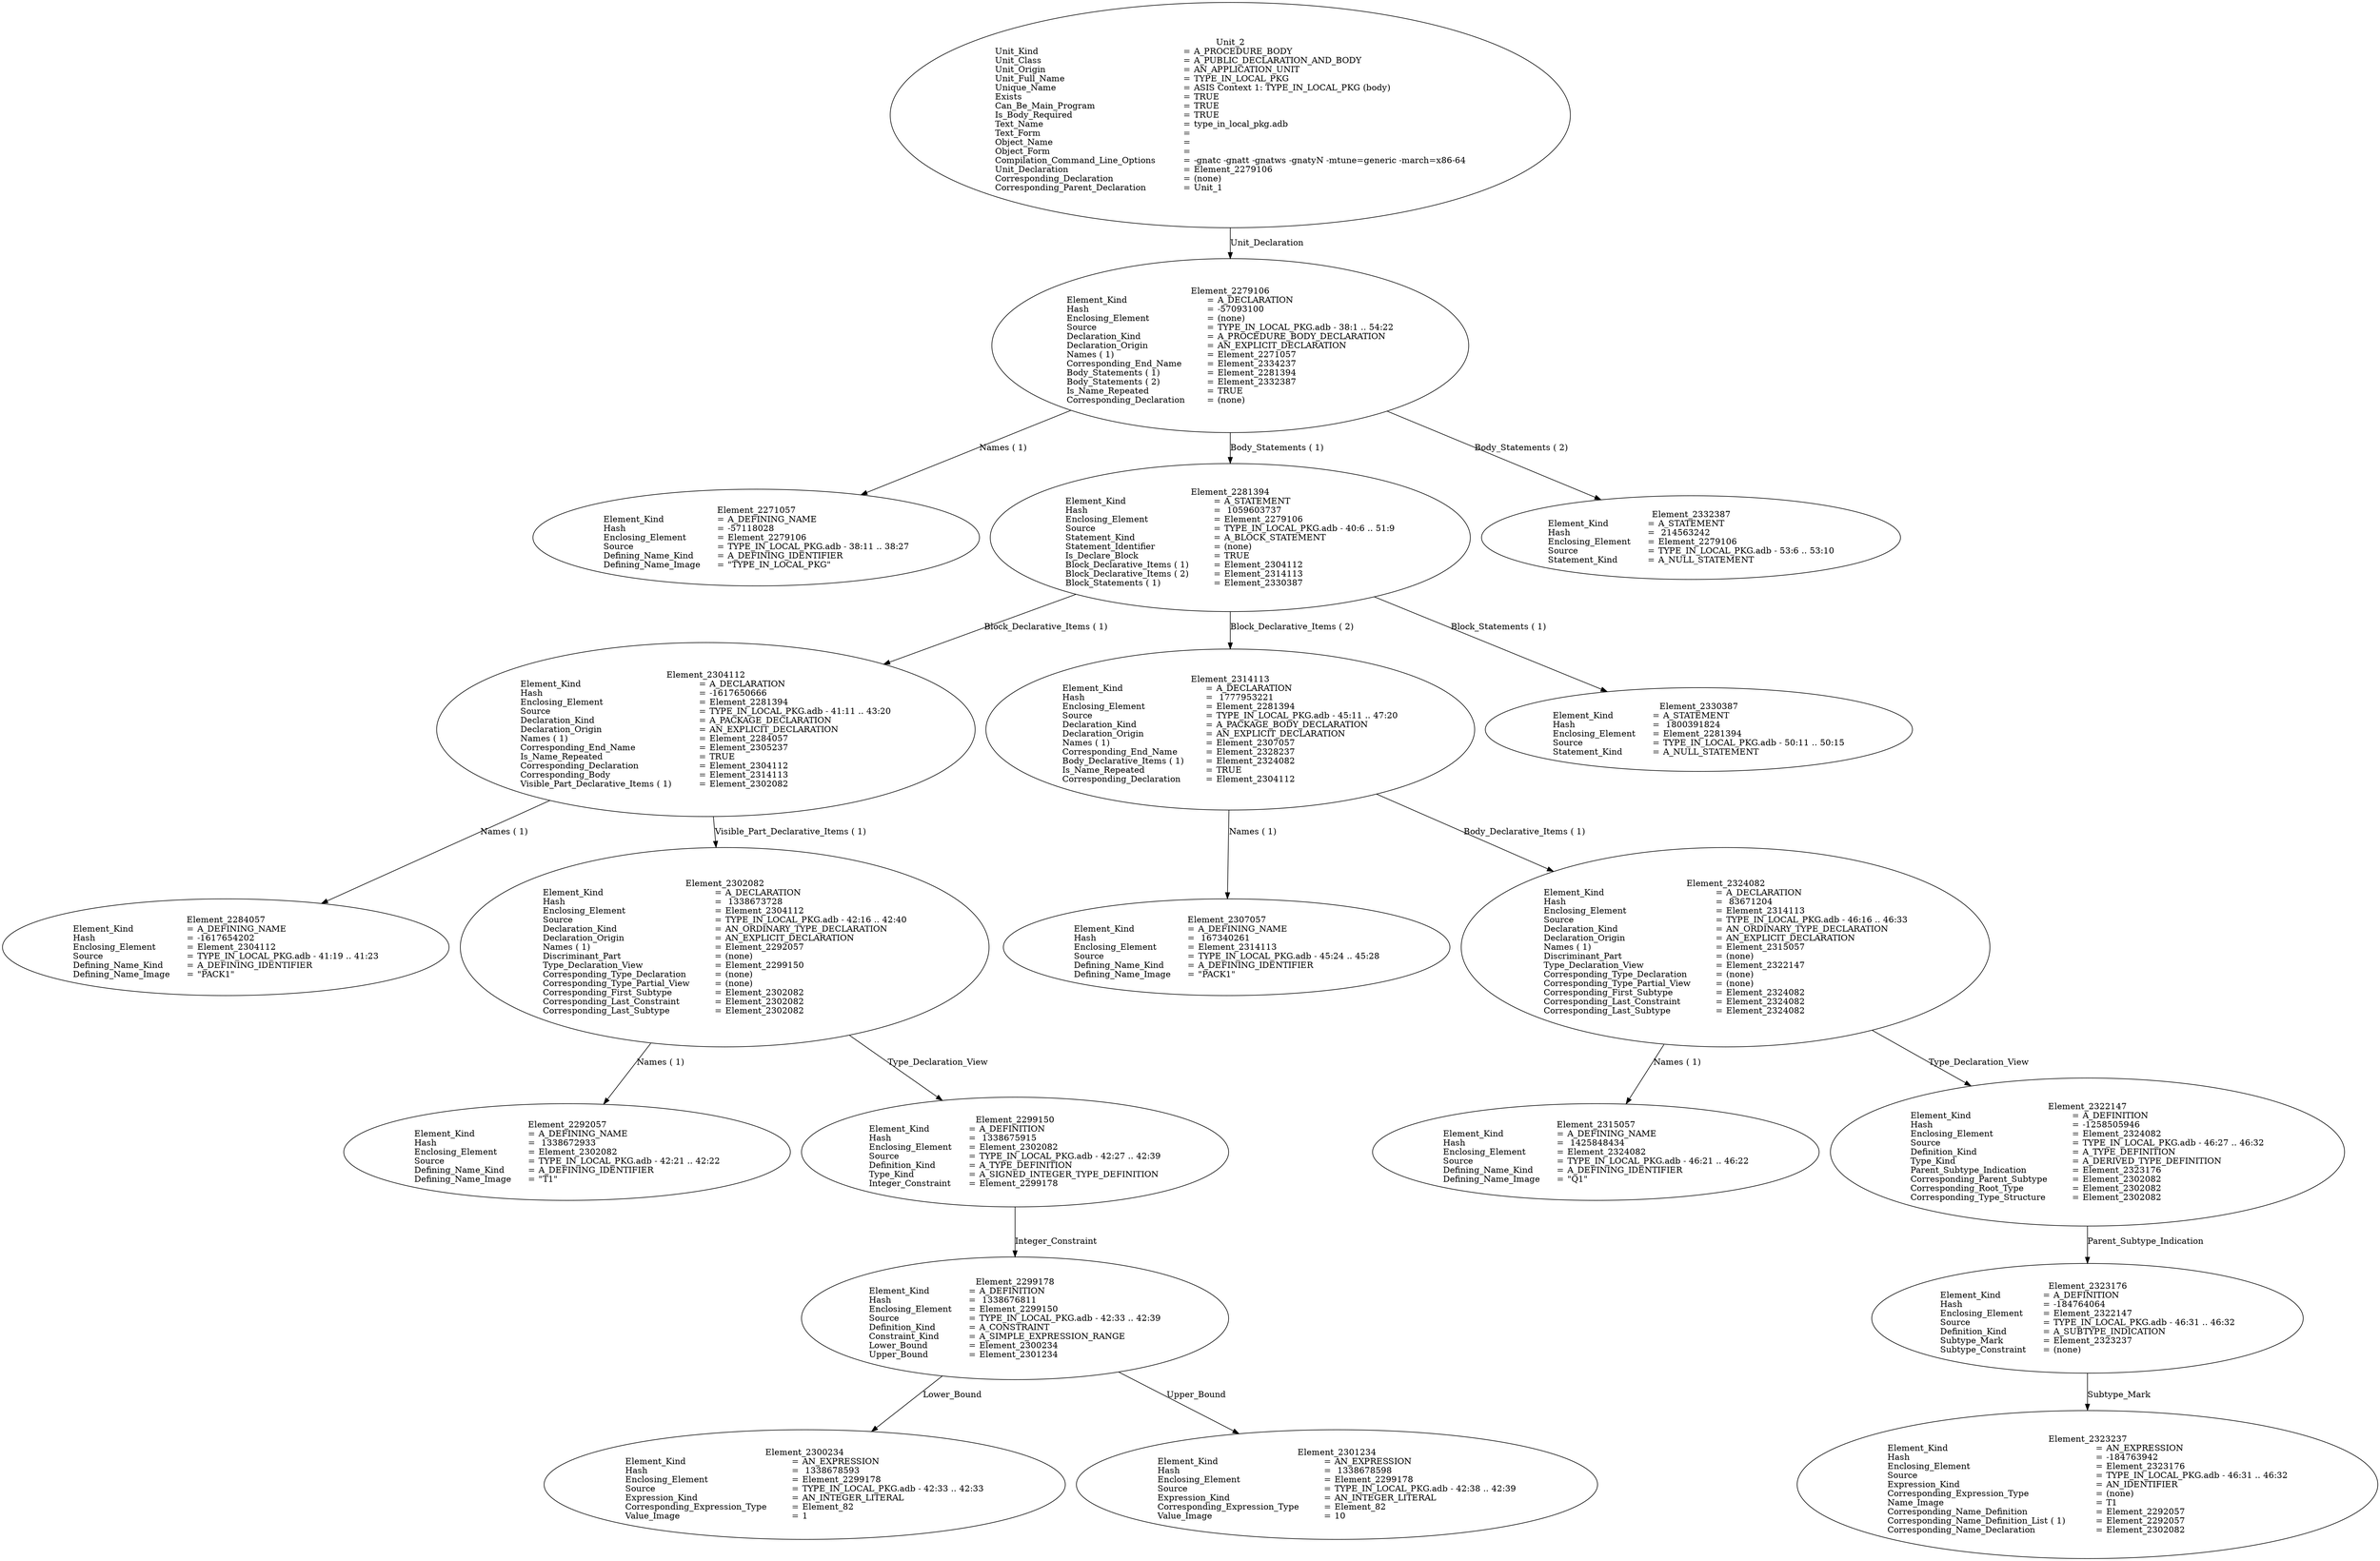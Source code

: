 digraph "type_in_local_pkg.adt" {
  Unit_2 -> Element_2279106
      [ label=Unit_Declaration ];
  Unit_2
      [ label=<<TABLE BORDER="0" CELLBORDER="0" CELLSPACING="0" CELLPADDING="0"> 
          <TR><TD COLSPAN="3">Unit_2</TD></TR>
          <TR><TD ALIGN="LEFT">Unit_Kind   </TD><TD> = </TD><TD ALIGN="LEFT">A_PROCEDURE_BODY</TD></TR>
          <TR><TD ALIGN="LEFT">Unit_Class   </TD><TD> = </TD><TD ALIGN="LEFT">A_PUBLIC_DECLARATION_AND_BODY</TD></TR>
          <TR><TD ALIGN="LEFT">Unit_Origin   </TD><TD> = </TD><TD ALIGN="LEFT">AN_APPLICATION_UNIT</TD></TR>
          <TR><TD ALIGN="LEFT">Unit_Full_Name    </TD><TD> = </TD><TD ALIGN="LEFT">TYPE_IN_LOCAL_PKG</TD></TR>
          <TR><TD ALIGN="LEFT">Unique_Name   </TD><TD> = </TD><TD ALIGN="LEFT">ASIS Context 1: TYPE_IN_LOCAL_PKG (body)</TD></TR>
          <TR><TD ALIGN="LEFT">Exists  </TD><TD> = </TD><TD ALIGN="LEFT">TRUE</TD></TR>
          <TR><TD ALIGN="LEFT">Can_Be_Main_Program     </TD><TD> = </TD><TD ALIGN="LEFT">TRUE</TD></TR>
          <TR><TD ALIGN="LEFT">Is_Body_Required     </TD><TD> = </TD><TD ALIGN="LEFT">TRUE</TD></TR>
          <TR><TD ALIGN="LEFT">Text_Name   </TD><TD> = </TD><TD ALIGN="LEFT">type_in_local_pkg.adb</TD></TR>
          <TR><TD ALIGN="LEFT">Text_Form   </TD><TD> = </TD><TD ALIGN="LEFT"></TD></TR>
          <TR><TD ALIGN="LEFT">Object_Name   </TD><TD> = </TD><TD ALIGN="LEFT"></TD></TR>
          <TR><TD ALIGN="LEFT">Object_Form   </TD><TD> = </TD><TD ALIGN="LEFT"></TD></TR>
          <TR><TD ALIGN="LEFT">Compilation_Command_Line_Options         </TD><TD> = </TD><TD ALIGN="LEFT">-gnatc -gnatt -gnatws -gnatyN -mtune=generic -march=x86-64</TD></TR>
          <TR><TD ALIGN="LEFT">Unit_Declaration     </TD><TD> = </TD><TD ALIGN="LEFT">Element_2279106</TD></TR>
          <TR><TD ALIGN="LEFT">Corresponding_Declaration       </TD><TD> = </TD><TD ALIGN="LEFT">(none)</TD></TR>
          <TR><TD ALIGN="LEFT">Corresponding_Parent_Declaration         </TD><TD> = </TD><TD ALIGN="LEFT">Unit_1</TD></TR>
          </TABLE>> ];
  Element_2279106 -> Element_2271057
      [ label="Names ( 1)" ];
  Element_2279106 -> Element_2281394
      [ label="Body_Statements ( 1)" ];
  Element_2279106 -> Element_2332387
      [ label="Body_Statements ( 2)" ];
  Element_2279106
      [ label=<<TABLE BORDER="0" CELLBORDER="0" CELLSPACING="0" CELLPADDING="0"> 
          <TR><TD COLSPAN="3">Element_2279106</TD></TR>
          <TR><TD ALIGN="LEFT">Element_Kind    </TD><TD> = </TD><TD ALIGN="LEFT">A_DECLARATION</TD></TR>
          <TR><TD ALIGN="LEFT">Hash  </TD><TD> = </TD><TD ALIGN="LEFT">-57093100</TD></TR>
          <TR><TD ALIGN="LEFT">Enclosing_Element     </TD><TD> = </TD><TD ALIGN="LEFT">(none)</TD></TR>
          <TR><TD ALIGN="LEFT">Source  </TD><TD> = </TD><TD ALIGN="LEFT">TYPE_IN_LOCAL_PKG.adb - 38:1 .. 54:22</TD></TR>
          <TR><TD ALIGN="LEFT">Declaration_Kind     </TD><TD> = </TD><TD ALIGN="LEFT">A_PROCEDURE_BODY_DECLARATION</TD></TR>
          <TR><TD ALIGN="LEFT">Declaration_Origin     </TD><TD> = </TD><TD ALIGN="LEFT">AN_EXPLICIT_DECLARATION</TD></TR>
          <TR><TD ALIGN="LEFT">Names ( 1)   </TD><TD> = </TD><TD ALIGN="LEFT">Element_2271057</TD></TR>
          <TR><TD ALIGN="LEFT">Corresponding_End_Name      </TD><TD> = </TD><TD ALIGN="LEFT">Element_2334237</TD></TR>
          <TR><TD ALIGN="LEFT">Body_Statements ( 1)      </TD><TD> = </TD><TD ALIGN="LEFT">Element_2281394</TD></TR>
          <TR><TD ALIGN="LEFT">Body_Statements ( 2)      </TD><TD> = </TD><TD ALIGN="LEFT">Element_2332387</TD></TR>
          <TR><TD ALIGN="LEFT">Is_Name_Repeated     </TD><TD> = </TD><TD ALIGN="LEFT">TRUE</TD></TR>
          <TR><TD ALIGN="LEFT">Corresponding_Declaration       </TD><TD> = </TD><TD ALIGN="LEFT">(none)</TD></TR>
          </TABLE>> ];
  Element_2271057
      [ label=<<TABLE BORDER="0" CELLBORDER="0" CELLSPACING="0" CELLPADDING="0"> 
          <TR><TD COLSPAN="3">Element_2271057</TD></TR>
          <TR><TD ALIGN="LEFT">Element_Kind    </TD><TD> = </TD><TD ALIGN="LEFT">A_DEFINING_NAME</TD></TR>
          <TR><TD ALIGN="LEFT">Hash  </TD><TD> = </TD><TD ALIGN="LEFT">-57118028</TD></TR>
          <TR><TD ALIGN="LEFT">Enclosing_Element     </TD><TD> = </TD><TD ALIGN="LEFT">Element_2279106</TD></TR>
          <TR><TD ALIGN="LEFT">Source  </TD><TD> = </TD><TD ALIGN="LEFT">TYPE_IN_LOCAL_PKG.adb - 38:11 .. 38:27</TD></TR>
          <TR><TD ALIGN="LEFT">Defining_Name_Kind     </TD><TD> = </TD><TD ALIGN="LEFT">A_DEFINING_IDENTIFIER</TD></TR>
          <TR><TD ALIGN="LEFT">Defining_Name_Image     </TD><TD> = </TD><TD ALIGN="LEFT">"TYPE_IN_LOCAL_PKG"</TD></TR>
          </TABLE>> ];
  Element_2281394 -> Element_2304112
      [ label="Block_Declarative_Items ( 1)" ];
  Element_2281394 -> Element_2314113
      [ label="Block_Declarative_Items ( 2)" ];
  Element_2281394 -> Element_2330387
      [ label="Block_Statements ( 1)" ];
  Element_2281394
      [ label=<<TABLE BORDER="0" CELLBORDER="0" CELLSPACING="0" CELLPADDING="0"> 
          <TR><TD COLSPAN="3">Element_2281394</TD></TR>
          <TR><TD ALIGN="LEFT">Element_Kind    </TD><TD> = </TD><TD ALIGN="LEFT">A_STATEMENT</TD></TR>
          <TR><TD ALIGN="LEFT">Hash  </TD><TD> = </TD><TD ALIGN="LEFT"> 1059603737</TD></TR>
          <TR><TD ALIGN="LEFT">Enclosing_Element     </TD><TD> = </TD><TD ALIGN="LEFT">Element_2279106</TD></TR>
          <TR><TD ALIGN="LEFT">Source  </TD><TD> = </TD><TD ALIGN="LEFT">TYPE_IN_LOCAL_PKG.adb - 40:6 .. 51:9</TD></TR>
          <TR><TD ALIGN="LEFT">Statement_Kind    </TD><TD> = </TD><TD ALIGN="LEFT">A_BLOCK_STATEMENT</TD></TR>
          <TR><TD ALIGN="LEFT">Statement_Identifier      </TD><TD> = </TD><TD ALIGN="LEFT">(none)</TD></TR>
          <TR><TD ALIGN="LEFT">Is_Declare_Block     </TD><TD> = </TD><TD ALIGN="LEFT">TRUE</TD></TR>
          <TR><TD ALIGN="LEFT">Block_Declarative_Items ( 1)        </TD><TD> = </TD><TD ALIGN="LEFT">Element_2304112</TD></TR>
          <TR><TD ALIGN="LEFT">Block_Declarative_Items ( 2)        </TD><TD> = </TD><TD ALIGN="LEFT">Element_2314113</TD></TR>
          <TR><TD ALIGN="LEFT">Block_Statements ( 1)      </TD><TD> = </TD><TD ALIGN="LEFT">Element_2330387</TD></TR>
          </TABLE>> ];
  Element_2304112 -> Element_2284057
      [ label="Names ( 1)" ];
  Element_2304112 -> Element_2302082
      [ label="Visible_Part_Declarative_Items ( 1)" ];
  Element_2304112
      [ label=<<TABLE BORDER="0" CELLBORDER="0" CELLSPACING="0" CELLPADDING="0"> 
          <TR><TD COLSPAN="3">Element_2304112</TD></TR>
          <TR><TD ALIGN="LEFT">Element_Kind    </TD><TD> = </TD><TD ALIGN="LEFT">A_DECLARATION</TD></TR>
          <TR><TD ALIGN="LEFT">Hash  </TD><TD> = </TD><TD ALIGN="LEFT">-1617650666</TD></TR>
          <TR><TD ALIGN="LEFT">Enclosing_Element     </TD><TD> = </TD><TD ALIGN="LEFT">Element_2281394</TD></TR>
          <TR><TD ALIGN="LEFT">Source  </TD><TD> = </TD><TD ALIGN="LEFT">TYPE_IN_LOCAL_PKG.adb - 41:11 .. 43:20</TD></TR>
          <TR><TD ALIGN="LEFT">Declaration_Kind     </TD><TD> = </TD><TD ALIGN="LEFT">A_PACKAGE_DECLARATION</TD></TR>
          <TR><TD ALIGN="LEFT">Declaration_Origin     </TD><TD> = </TD><TD ALIGN="LEFT">AN_EXPLICIT_DECLARATION</TD></TR>
          <TR><TD ALIGN="LEFT">Names ( 1)   </TD><TD> = </TD><TD ALIGN="LEFT">Element_2284057</TD></TR>
          <TR><TD ALIGN="LEFT">Corresponding_End_Name      </TD><TD> = </TD><TD ALIGN="LEFT">Element_2305237</TD></TR>
          <TR><TD ALIGN="LEFT">Is_Name_Repeated     </TD><TD> = </TD><TD ALIGN="LEFT">TRUE</TD></TR>
          <TR><TD ALIGN="LEFT">Corresponding_Declaration       </TD><TD> = </TD><TD ALIGN="LEFT">Element_2304112</TD></TR>
          <TR><TD ALIGN="LEFT">Corresponding_Body     </TD><TD> = </TD><TD ALIGN="LEFT">Element_2314113</TD></TR>
          <TR><TD ALIGN="LEFT">Visible_Part_Declarative_Items ( 1)         </TD><TD> = </TD><TD ALIGN="LEFT">Element_2302082</TD></TR>
          </TABLE>> ];
  Element_2284057
      [ label=<<TABLE BORDER="0" CELLBORDER="0" CELLSPACING="0" CELLPADDING="0"> 
          <TR><TD COLSPAN="3">Element_2284057</TD></TR>
          <TR><TD ALIGN="LEFT">Element_Kind    </TD><TD> = </TD><TD ALIGN="LEFT">A_DEFINING_NAME</TD></TR>
          <TR><TD ALIGN="LEFT">Hash  </TD><TD> = </TD><TD ALIGN="LEFT">-1617654202</TD></TR>
          <TR><TD ALIGN="LEFT">Enclosing_Element     </TD><TD> = </TD><TD ALIGN="LEFT">Element_2304112</TD></TR>
          <TR><TD ALIGN="LEFT">Source  </TD><TD> = </TD><TD ALIGN="LEFT">TYPE_IN_LOCAL_PKG.adb - 41:19 .. 41:23</TD></TR>
          <TR><TD ALIGN="LEFT">Defining_Name_Kind     </TD><TD> = </TD><TD ALIGN="LEFT">A_DEFINING_IDENTIFIER</TD></TR>
          <TR><TD ALIGN="LEFT">Defining_Name_Image     </TD><TD> = </TD><TD ALIGN="LEFT">"PACK1"</TD></TR>
          </TABLE>> ];
  Element_2302082 -> Element_2292057
      [ label="Names ( 1)" ];
  Element_2302082 -> Element_2299150
      [ label=Type_Declaration_View ];
  Element_2302082
      [ label=<<TABLE BORDER="0" CELLBORDER="0" CELLSPACING="0" CELLPADDING="0"> 
          <TR><TD COLSPAN="3">Element_2302082</TD></TR>
          <TR><TD ALIGN="LEFT">Element_Kind    </TD><TD> = </TD><TD ALIGN="LEFT">A_DECLARATION</TD></TR>
          <TR><TD ALIGN="LEFT">Hash  </TD><TD> = </TD><TD ALIGN="LEFT"> 1338673728</TD></TR>
          <TR><TD ALIGN="LEFT">Enclosing_Element     </TD><TD> = </TD><TD ALIGN="LEFT">Element_2304112</TD></TR>
          <TR><TD ALIGN="LEFT">Source  </TD><TD> = </TD><TD ALIGN="LEFT">TYPE_IN_LOCAL_PKG.adb - 42:16 .. 42:40</TD></TR>
          <TR><TD ALIGN="LEFT">Declaration_Kind     </TD><TD> = </TD><TD ALIGN="LEFT">AN_ORDINARY_TYPE_DECLARATION</TD></TR>
          <TR><TD ALIGN="LEFT">Declaration_Origin     </TD><TD> = </TD><TD ALIGN="LEFT">AN_EXPLICIT_DECLARATION</TD></TR>
          <TR><TD ALIGN="LEFT">Names ( 1)   </TD><TD> = </TD><TD ALIGN="LEFT">Element_2292057</TD></TR>
          <TR><TD ALIGN="LEFT">Discriminant_Part     </TD><TD> = </TD><TD ALIGN="LEFT">(none)</TD></TR>
          <TR><TD ALIGN="LEFT">Type_Declaration_View      </TD><TD> = </TD><TD ALIGN="LEFT">Element_2299150</TD></TR>
          <TR><TD ALIGN="LEFT">Corresponding_Type_Declaration        </TD><TD> = </TD><TD ALIGN="LEFT">(none)</TD></TR>
          <TR><TD ALIGN="LEFT">Corresponding_Type_Partial_View        </TD><TD> = </TD><TD ALIGN="LEFT">(none)</TD></TR>
          <TR><TD ALIGN="LEFT">Corresponding_First_Subtype       </TD><TD> = </TD><TD ALIGN="LEFT">Element_2302082</TD></TR>
          <TR><TD ALIGN="LEFT">Corresponding_Last_Constraint        </TD><TD> = </TD><TD ALIGN="LEFT">Element_2302082</TD></TR>
          <TR><TD ALIGN="LEFT">Corresponding_Last_Subtype       </TD><TD> = </TD><TD ALIGN="LEFT">Element_2302082</TD></TR>
          </TABLE>> ];
  Element_2292057
      [ label=<<TABLE BORDER="0" CELLBORDER="0" CELLSPACING="0" CELLPADDING="0"> 
          <TR><TD COLSPAN="3">Element_2292057</TD></TR>
          <TR><TD ALIGN="LEFT">Element_Kind    </TD><TD> = </TD><TD ALIGN="LEFT">A_DEFINING_NAME</TD></TR>
          <TR><TD ALIGN="LEFT">Hash  </TD><TD> = </TD><TD ALIGN="LEFT"> 1338672933</TD></TR>
          <TR><TD ALIGN="LEFT">Enclosing_Element     </TD><TD> = </TD><TD ALIGN="LEFT">Element_2302082</TD></TR>
          <TR><TD ALIGN="LEFT">Source  </TD><TD> = </TD><TD ALIGN="LEFT">TYPE_IN_LOCAL_PKG.adb - 42:21 .. 42:22</TD></TR>
          <TR><TD ALIGN="LEFT">Defining_Name_Kind     </TD><TD> = </TD><TD ALIGN="LEFT">A_DEFINING_IDENTIFIER</TD></TR>
          <TR><TD ALIGN="LEFT">Defining_Name_Image     </TD><TD> = </TD><TD ALIGN="LEFT">"T1"</TD></TR>
          </TABLE>> ];
  Element_2299150 -> Element_2299178
      [ label=Integer_Constraint ];
  Element_2299150
      [ label=<<TABLE BORDER="0" CELLBORDER="0" CELLSPACING="0" CELLPADDING="0"> 
          <TR><TD COLSPAN="3">Element_2299150</TD></TR>
          <TR><TD ALIGN="LEFT">Element_Kind    </TD><TD> = </TD><TD ALIGN="LEFT">A_DEFINITION</TD></TR>
          <TR><TD ALIGN="LEFT">Hash  </TD><TD> = </TD><TD ALIGN="LEFT"> 1338675915</TD></TR>
          <TR><TD ALIGN="LEFT">Enclosing_Element     </TD><TD> = </TD><TD ALIGN="LEFT">Element_2302082</TD></TR>
          <TR><TD ALIGN="LEFT">Source  </TD><TD> = </TD><TD ALIGN="LEFT">TYPE_IN_LOCAL_PKG.adb - 42:27 .. 42:39</TD></TR>
          <TR><TD ALIGN="LEFT">Definition_Kind    </TD><TD> = </TD><TD ALIGN="LEFT">A_TYPE_DEFINITION</TD></TR>
          <TR><TD ALIGN="LEFT">Type_Kind   </TD><TD> = </TD><TD ALIGN="LEFT">A_SIGNED_INTEGER_TYPE_DEFINITION</TD></TR>
          <TR><TD ALIGN="LEFT">Integer_Constraint     </TD><TD> = </TD><TD ALIGN="LEFT">Element_2299178</TD></TR>
          </TABLE>> ];
  Element_2299178 -> Element_2300234
      [ label=Lower_Bound ];
  Element_2299178 -> Element_2301234
      [ label=Upper_Bound ];
  Element_2299178
      [ label=<<TABLE BORDER="0" CELLBORDER="0" CELLSPACING="0" CELLPADDING="0"> 
          <TR><TD COLSPAN="3">Element_2299178</TD></TR>
          <TR><TD ALIGN="LEFT">Element_Kind    </TD><TD> = </TD><TD ALIGN="LEFT">A_DEFINITION</TD></TR>
          <TR><TD ALIGN="LEFT">Hash  </TD><TD> = </TD><TD ALIGN="LEFT"> 1338676811</TD></TR>
          <TR><TD ALIGN="LEFT">Enclosing_Element     </TD><TD> = </TD><TD ALIGN="LEFT">Element_2299150</TD></TR>
          <TR><TD ALIGN="LEFT">Source  </TD><TD> = </TD><TD ALIGN="LEFT">TYPE_IN_LOCAL_PKG.adb - 42:33 .. 42:39</TD></TR>
          <TR><TD ALIGN="LEFT">Definition_Kind    </TD><TD> = </TD><TD ALIGN="LEFT">A_CONSTRAINT</TD></TR>
          <TR><TD ALIGN="LEFT">Constraint_Kind    </TD><TD> = </TD><TD ALIGN="LEFT">A_SIMPLE_EXPRESSION_RANGE</TD></TR>
          <TR><TD ALIGN="LEFT">Lower_Bound   </TD><TD> = </TD><TD ALIGN="LEFT">Element_2300234</TD></TR>
          <TR><TD ALIGN="LEFT">Upper_Bound   </TD><TD> = </TD><TD ALIGN="LEFT">Element_2301234</TD></TR>
          </TABLE>> ];
  Element_2300234
      [ label=<<TABLE BORDER="0" CELLBORDER="0" CELLSPACING="0" CELLPADDING="0"> 
          <TR><TD COLSPAN="3">Element_2300234</TD></TR>
          <TR><TD ALIGN="LEFT">Element_Kind    </TD><TD> = </TD><TD ALIGN="LEFT">AN_EXPRESSION</TD></TR>
          <TR><TD ALIGN="LEFT">Hash  </TD><TD> = </TD><TD ALIGN="LEFT"> 1338678593</TD></TR>
          <TR><TD ALIGN="LEFT">Enclosing_Element     </TD><TD> = </TD><TD ALIGN="LEFT">Element_2299178</TD></TR>
          <TR><TD ALIGN="LEFT">Source  </TD><TD> = </TD><TD ALIGN="LEFT">TYPE_IN_LOCAL_PKG.adb - 42:33 .. 42:33</TD></TR>
          <TR><TD ALIGN="LEFT">Expression_Kind    </TD><TD> = </TD><TD ALIGN="LEFT">AN_INTEGER_LITERAL</TD></TR>
          <TR><TD ALIGN="LEFT">Corresponding_Expression_Type        </TD><TD> = </TD><TD ALIGN="LEFT">Element_82</TD></TR>
          <TR><TD ALIGN="LEFT">Value_Image   </TD><TD> = </TD><TD ALIGN="LEFT">1</TD></TR>
          </TABLE>> ];
  Element_2301234
      [ label=<<TABLE BORDER="0" CELLBORDER="0" CELLSPACING="0" CELLPADDING="0"> 
          <TR><TD COLSPAN="3">Element_2301234</TD></TR>
          <TR><TD ALIGN="LEFT">Element_Kind    </TD><TD> = </TD><TD ALIGN="LEFT">AN_EXPRESSION</TD></TR>
          <TR><TD ALIGN="LEFT">Hash  </TD><TD> = </TD><TD ALIGN="LEFT"> 1338678598</TD></TR>
          <TR><TD ALIGN="LEFT">Enclosing_Element     </TD><TD> = </TD><TD ALIGN="LEFT">Element_2299178</TD></TR>
          <TR><TD ALIGN="LEFT">Source  </TD><TD> = </TD><TD ALIGN="LEFT">TYPE_IN_LOCAL_PKG.adb - 42:38 .. 42:39</TD></TR>
          <TR><TD ALIGN="LEFT">Expression_Kind    </TD><TD> = </TD><TD ALIGN="LEFT">AN_INTEGER_LITERAL</TD></TR>
          <TR><TD ALIGN="LEFT">Corresponding_Expression_Type        </TD><TD> = </TD><TD ALIGN="LEFT">Element_82</TD></TR>
          <TR><TD ALIGN="LEFT">Value_Image   </TD><TD> = </TD><TD ALIGN="LEFT">10</TD></TR>
          </TABLE>> ];
  Element_2314113 -> Element_2307057
      [ label="Names ( 1)" ];
  Element_2314113 -> Element_2324082
      [ label="Body_Declarative_Items ( 1)" ];
  Element_2314113
      [ label=<<TABLE BORDER="0" CELLBORDER="0" CELLSPACING="0" CELLPADDING="0"> 
          <TR><TD COLSPAN="3">Element_2314113</TD></TR>
          <TR><TD ALIGN="LEFT">Element_Kind    </TD><TD> = </TD><TD ALIGN="LEFT">A_DECLARATION</TD></TR>
          <TR><TD ALIGN="LEFT">Hash  </TD><TD> = </TD><TD ALIGN="LEFT"> 1777953221</TD></TR>
          <TR><TD ALIGN="LEFT">Enclosing_Element     </TD><TD> = </TD><TD ALIGN="LEFT">Element_2281394</TD></TR>
          <TR><TD ALIGN="LEFT">Source  </TD><TD> = </TD><TD ALIGN="LEFT">TYPE_IN_LOCAL_PKG.adb - 45:11 .. 47:20</TD></TR>
          <TR><TD ALIGN="LEFT">Declaration_Kind     </TD><TD> = </TD><TD ALIGN="LEFT">A_PACKAGE_BODY_DECLARATION</TD></TR>
          <TR><TD ALIGN="LEFT">Declaration_Origin     </TD><TD> = </TD><TD ALIGN="LEFT">AN_EXPLICIT_DECLARATION</TD></TR>
          <TR><TD ALIGN="LEFT">Names ( 1)   </TD><TD> = </TD><TD ALIGN="LEFT">Element_2307057</TD></TR>
          <TR><TD ALIGN="LEFT">Corresponding_End_Name      </TD><TD> = </TD><TD ALIGN="LEFT">Element_2328237</TD></TR>
          <TR><TD ALIGN="LEFT">Body_Declarative_Items ( 1)       </TD><TD> = </TD><TD ALIGN="LEFT">Element_2324082</TD></TR>
          <TR><TD ALIGN="LEFT">Is_Name_Repeated     </TD><TD> = </TD><TD ALIGN="LEFT">TRUE</TD></TR>
          <TR><TD ALIGN="LEFT">Corresponding_Declaration       </TD><TD> = </TD><TD ALIGN="LEFT">Element_2304112</TD></TR>
          </TABLE>> ];
  Element_2307057
      [ label=<<TABLE BORDER="0" CELLBORDER="0" CELLSPACING="0" CELLPADDING="0"> 
          <TR><TD COLSPAN="3">Element_2307057</TD></TR>
          <TR><TD ALIGN="LEFT">Element_Kind    </TD><TD> = </TD><TD ALIGN="LEFT">A_DEFINING_NAME</TD></TR>
          <TR><TD ALIGN="LEFT">Hash  </TD><TD> = </TD><TD ALIGN="LEFT"> 167340261</TD></TR>
          <TR><TD ALIGN="LEFT">Enclosing_Element     </TD><TD> = </TD><TD ALIGN="LEFT">Element_2314113</TD></TR>
          <TR><TD ALIGN="LEFT">Source  </TD><TD> = </TD><TD ALIGN="LEFT">TYPE_IN_LOCAL_PKG.adb - 45:24 .. 45:28</TD></TR>
          <TR><TD ALIGN="LEFT">Defining_Name_Kind     </TD><TD> = </TD><TD ALIGN="LEFT">A_DEFINING_IDENTIFIER</TD></TR>
          <TR><TD ALIGN="LEFT">Defining_Name_Image     </TD><TD> = </TD><TD ALIGN="LEFT">"PACK1"</TD></TR>
          </TABLE>> ];
  Element_2324082 -> Element_2315057
      [ label="Names ( 1)" ];
  Element_2324082 -> Element_2322147
      [ label=Type_Declaration_View ];
  Element_2324082
      [ label=<<TABLE BORDER="0" CELLBORDER="0" CELLSPACING="0" CELLPADDING="0"> 
          <TR><TD COLSPAN="3">Element_2324082</TD></TR>
          <TR><TD ALIGN="LEFT">Element_Kind    </TD><TD> = </TD><TD ALIGN="LEFT">A_DECLARATION</TD></TR>
          <TR><TD ALIGN="LEFT">Hash  </TD><TD> = </TD><TD ALIGN="LEFT"> 83671204</TD></TR>
          <TR><TD ALIGN="LEFT">Enclosing_Element     </TD><TD> = </TD><TD ALIGN="LEFT">Element_2314113</TD></TR>
          <TR><TD ALIGN="LEFT">Source  </TD><TD> = </TD><TD ALIGN="LEFT">TYPE_IN_LOCAL_PKG.adb - 46:16 .. 46:33</TD></TR>
          <TR><TD ALIGN="LEFT">Declaration_Kind     </TD><TD> = </TD><TD ALIGN="LEFT">AN_ORDINARY_TYPE_DECLARATION</TD></TR>
          <TR><TD ALIGN="LEFT">Declaration_Origin     </TD><TD> = </TD><TD ALIGN="LEFT">AN_EXPLICIT_DECLARATION</TD></TR>
          <TR><TD ALIGN="LEFT">Names ( 1)   </TD><TD> = </TD><TD ALIGN="LEFT">Element_2315057</TD></TR>
          <TR><TD ALIGN="LEFT">Discriminant_Part     </TD><TD> = </TD><TD ALIGN="LEFT">(none)</TD></TR>
          <TR><TD ALIGN="LEFT">Type_Declaration_View      </TD><TD> = </TD><TD ALIGN="LEFT">Element_2322147</TD></TR>
          <TR><TD ALIGN="LEFT">Corresponding_Type_Declaration        </TD><TD> = </TD><TD ALIGN="LEFT">(none)</TD></TR>
          <TR><TD ALIGN="LEFT">Corresponding_Type_Partial_View        </TD><TD> = </TD><TD ALIGN="LEFT">(none)</TD></TR>
          <TR><TD ALIGN="LEFT">Corresponding_First_Subtype       </TD><TD> = </TD><TD ALIGN="LEFT">Element_2324082</TD></TR>
          <TR><TD ALIGN="LEFT">Corresponding_Last_Constraint        </TD><TD> = </TD><TD ALIGN="LEFT">Element_2324082</TD></TR>
          <TR><TD ALIGN="LEFT">Corresponding_Last_Subtype       </TD><TD> = </TD><TD ALIGN="LEFT">Element_2324082</TD></TR>
          </TABLE>> ];
  Element_2315057
      [ label=<<TABLE BORDER="0" CELLBORDER="0" CELLSPACING="0" CELLPADDING="0"> 
          <TR><TD COLSPAN="3">Element_2315057</TD></TR>
          <TR><TD ALIGN="LEFT">Element_Kind    </TD><TD> = </TD><TD ALIGN="LEFT">A_DEFINING_NAME</TD></TR>
          <TR><TD ALIGN="LEFT">Hash  </TD><TD> = </TD><TD ALIGN="LEFT"> 1425848434</TD></TR>
          <TR><TD ALIGN="LEFT">Enclosing_Element     </TD><TD> = </TD><TD ALIGN="LEFT">Element_2324082</TD></TR>
          <TR><TD ALIGN="LEFT">Source  </TD><TD> = </TD><TD ALIGN="LEFT">TYPE_IN_LOCAL_PKG.adb - 46:21 .. 46:22</TD></TR>
          <TR><TD ALIGN="LEFT">Defining_Name_Kind     </TD><TD> = </TD><TD ALIGN="LEFT">A_DEFINING_IDENTIFIER</TD></TR>
          <TR><TD ALIGN="LEFT">Defining_Name_Image     </TD><TD> = </TD><TD ALIGN="LEFT">"Q1"</TD></TR>
          </TABLE>> ];
  Element_2322147 -> Element_2323176
      [ label=Parent_Subtype_Indication ];
  Element_2322147
      [ label=<<TABLE BORDER="0" CELLBORDER="0" CELLSPACING="0" CELLPADDING="0"> 
          <TR><TD COLSPAN="3">Element_2322147</TD></TR>
          <TR><TD ALIGN="LEFT">Element_Kind    </TD><TD> = </TD><TD ALIGN="LEFT">A_DEFINITION</TD></TR>
          <TR><TD ALIGN="LEFT">Hash  </TD><TD> = </TD><TD ALIGN="LEFT">-1258505946</TD></TR>
          <TR><TD ALIGN="LEFT">Enclosing_Element     </TD><TD> = </TD><TD ALIGN="LEFT">Element_2324082</TD></TR>
          <TR><TD ALIGN="LEFT">Source  </TD><TD> = </TD><TD ALIGN="LEFT">TYPE_IN_LOCAL_PKG.adb - 46:27 .. 46:32</TD></TR>
          <TR><TD ALIGN="LEFT">Definition_Kind    </TD><TD> = </TD><TD ALIGN="LEFT">A_TYPE_DEFINITION</TD></TR>
          <TR><TD ALIGN="LEFT">Type_Kind   </TD><TD> = </TD><TD ALIGN="LEFT">A_DERIVED_TYPE_DEFINITION</TD></TR>
          <TR><TD ALIGN="LEFT">Parent_Subtype_Indication       </TD><TD> = </TD><TD ALIGN="LEFT">Element_2323176</TD></TR>
          <TR><TD ALIGN="LEFT">Corresponding_Parent_Subtype        </TD><TD> = </TD><TD ALIGN="LEFT">Element_2302082</TD></TR>
          <TR><TD ALIGN="LEFT">Corresponding_Root_Type      </TD><TD> = </TD><TD ALIGN="LEFT">Element_2302082</TD></TR>
          <TR><TD ALIGN="LEFT">Corresponding_Type_Structure        </TD><TD> = </TD><TD ALIGN="LEFT">Element_2302082</TD></TR>
          </TABLE>> ];
  Element_2323176 -> Element_2323237
      [ label=Subtype_Mark ];
  Element_2323176
      [ label=<<TABLE BORDER="0" CELLBORDER="0" CELLSPACING="0" CELLPADDING="0"> 
          <TR><TD COLSPAN="3">Element_2323176</TD></TR>
          <TR><TD ALIGN="LEFT">Element_Kind    </TD><TD> = </TD><TD ALIGN="LEFT">A_DEFINITION</TD></TR>
          <TR><TD ALIGN="LEFT">Hash  </TD><TD> = </TD><TD ALIGN="LEFT">-184764064</TD></TR>
          <TR><TD ALIGN="LEFT">Enclosing_Element     </TD><TD> = </TD><TD ALIGN="LEFT">Element_2322147</TD></TR>
          <TR><TD ALIGN="LEFT">Source  </TD><TD> = </TD><TD ALIGN="LEFT">TYPE_IN_LOCAL_PKG.adb - 46:31 .. 46:32</TD></TR>
          <TR><TD ALIGN="LEFT">Definition_Kind    </TD><TD> = </TD><TD ALIGN="LEFT">A_SUBTYPE_INDICATION</TD></TR>
          <TR><TD ALIGN="LEFT">Subtype_Mark    </TD><TD> = </TD><TD ALIGN="LEFT">Element_2323237</TD></TR>
          <TR><TD ALIGN="LEFT">Subtype_Constraint     </TD><TD> = </TD><TD ALIGN="LEFT">(none)</TD></TR>
          </TABLE>> ];
  Element_2323237
      [ label=<<TABLE BORDER="0" CELLBORDER="0" CELLSPACING="0" CELLPADDING="0"> 
          <TR><TD COLSPAN="3">Element_2323237</TD></TR>
          <TR><TD ALIGN="LEFT">Element_Kind    </TD><TD> = </TD><TD ALIGN="LEFT">AN_EXPRESSION</TD></TR>
          <TR><TD ALIGN="LEFT">Hash  </TD><TD> = </TD><TD ALIGN="LEFT">-184763942</TD></TR>
          <TR><TD ALIGN="LEFT">Enclosing_Element     </TD><TD> = </TD><TD ALIGN="LEFT">Element_2323176</TD></TR>
          <TR><TD ALIGN="LEFT">Source  </TD><TD> = </TD><TD ALIGN="LEFT">TYPE_IN_LOCAL_PKG.adb - 46:31 .. 46:32</TD></TR>
          <TR><TD ALIGN="LEFT">Expression_Kind    </TD><TD> = </TD><TD ALIGN="LEFT">AN_IDENTIFIER</TD></TR>
          <TR><TD ALIGN="LEFT">Corresponding_Expression_Type        </TD><TD> = </TD><TD ALIGN="LEFT">(none)</TD></TR>
          <TR><TD ALIGN="LEFT">Name_Image   </TD><TD> = </TD><TD ALIGN="LEFT">T1</TD></TR>
          <TR><TD ALIGN="LEFT">Corresponding_Name_Definition        </TD><TD> = </TD><TD ALIGN="LEFT">Element_2292057</TD></TR>
          <TR><TD ALIGN="LEFT">Corresponding_Name_Definition_List ( 1)          </TD><TD> = </TD><TD ALIGN="LEFT">Element_2292057</TD></TR>
          <TR><TD ALIGN="LEFT">Corresponding_Name_Declaration        </TD><TD> = </TD><TD ALIGN="LEFT">Element_2302082</TD></TR>
          </TABLE>> ];
  Element_2330387
      [ label=<<TABLE BORDER="0" CELLBORDER="0" CELLSPACING="0" CELLPADDING="0"> 
          <TR><TD COLSPAN="3">Element_2330387</TD></TR>
          <TR><TD ALIGN="LEFT">Element_Kind    </TD><TD> = </TD><TD ALIGN="LEFT">A_STATEMENT</TD></TR>
          <TR><TD ALIGN="LEFT">Hash  </TD><TD> = </TD><TD ALIGN="LEFT"> 1800391824</TD></TR>
          <TR><TD ALIGN="LEFT">Enclosing_Element     </TD><TD> = </TD><TD ALIGN="LEFT">Element_2281394</TD></TR>
          <TR><TD ALIGN="LEFT">Source  </TD><TD> = </TD><TD ALIGN="LEFT">TYPE_IN_LOCAL_PKG.adb - 50:11 .. 50:15</TD></TR>
          <TR><TD ALIGN="LEFT">Statement_Kind    </TD><TD> = </TD><TD ALIGN="LEFT">A_NULL_STATEMENT</TD></TR>
          </TABLE>> ];
  Element_2332387
      [ label=<<TABLE BORDER="0" CELLBORDER="0" CELLSPACING="0" CELLPADDING="0"> 
          <TR><TD COLSPAN="3">Element_2332387</TD></TR>
          <TR><TD ALIGN="LEFT">Element_Kind    </TD><TD> = </TD><TD ALIGN="LEFT">A_STATEMENT</TD></TR>
          <TR><TD ALIGN="LEFT">Hash  </TD><TD> = </TD><TD ALIGN="LEFT"> 214563242</TD></TR>
          <TR><TD ALIGN="LEFT">Enclosing_Element     </TD><TD> = </TD><TD ALIGN="LEFT">Element_2279106</TD></TR>
          <TR><TD ALIGN="LEFT">Source  </TD><TD> = </TD><TD ALIGN="LEFT">TYPE_IN_LOCAL_PKG.adb - 53:6 .. 53:10</TD></TR>
          <TR><TD ALIGN="LEFT">Statement_Kind    </TD><TD> = </TD><TD ALIGN="LEFT">A_NULL_STATEMENT</TD></TR>
          </TABLE>> ]
}

